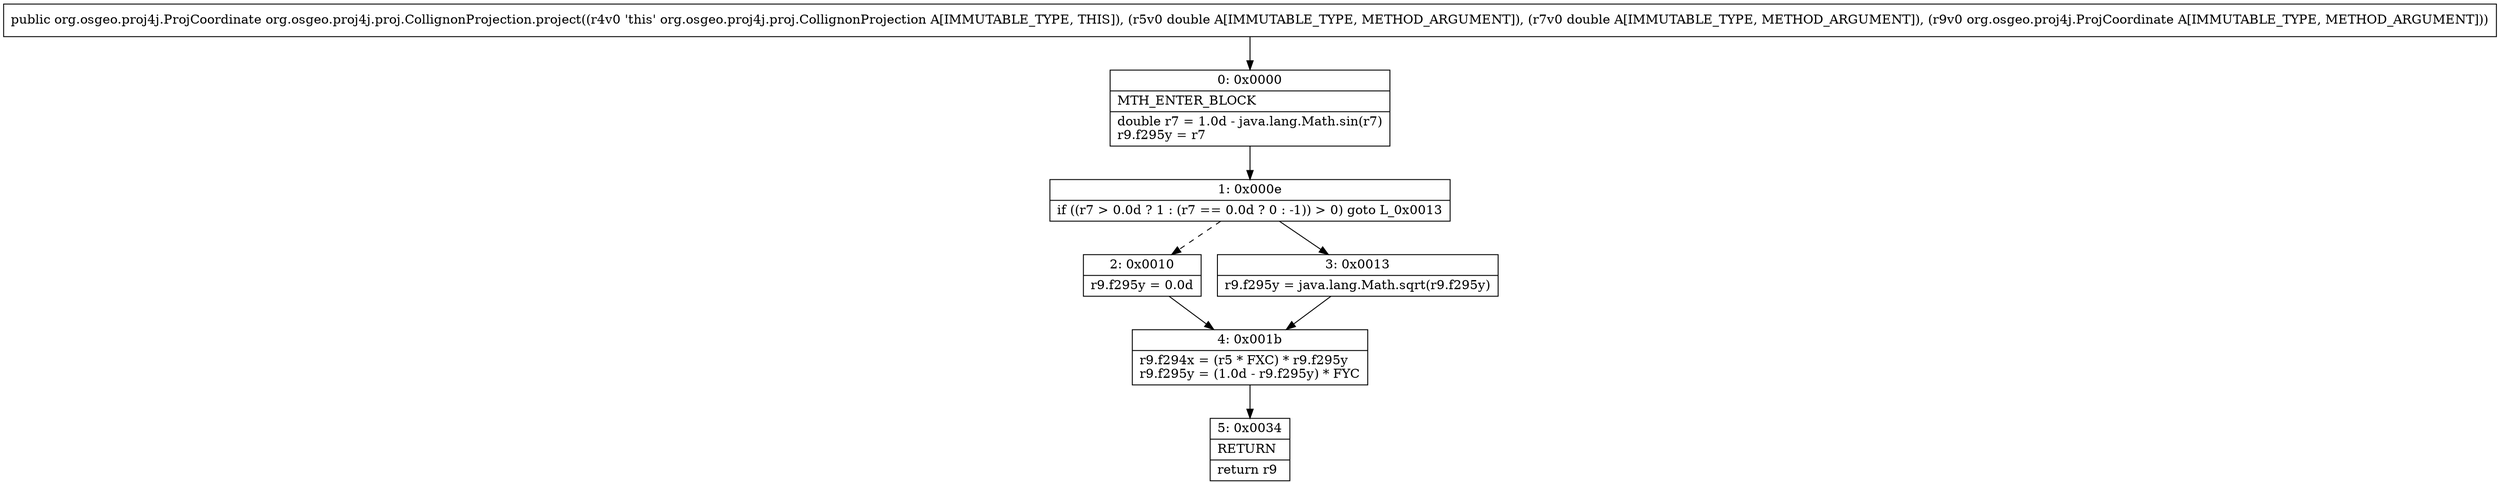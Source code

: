 digraph "CFG fororg.osgeo.proj4j.proj.CollignonProjection.project(DDLorg\/osgeo\/proj4j\/ProjCoordinate;)Lorg\/osgeo\/proj4j\/ProjCoordinate;" {
Node_0 [shape=record,label="{0\:\ 0x0000|MTH_ENTER_BLOCK\l|double r7 = 1.0d \- java.lang.Math.sin(r7)\lr9.f295y = r7\l}"];
Node_1 [shape=record,label="{1\:\ 0x000e|if ((r7 \> 0.0d ? 1 : (r7 == 0.0d ? 0 : \-1)) \> 0) goto L_0x0013\l}"];
Node_2 [shape=record,label="{2\:\ 0x0010|r9.f295y = 0.0d\l}"];
Node_3 [shape=record,label="{3\:\ 0x0013|r9.f295y = java.lang.Math.sqrt(r9.f295y)\l}"];
Node_4 [shape=record,label="{4\:\ 0x001b|r9.f294x = (r5 * FXC) * r9.f295y\lr9.f295y = (1.0d \- r9.f295y) * FYC\l}"];
Node_5 [shape=record,label="{5\:\ 0x0034|RETURN\l|return r9\l}"];
MethodNode[shape=record,label="{public org.osgeo.proj4j.ProjCoordinate org.osgeo.proj4j.proj.CollignonProjection.project((r4v0 'this' org.osgeo.proj4j.proj.CollignonProjection A[IMMUTABLE_TYPE, THIS]), (r5v0 double A[IMMUTABLE_TYPE, METHOD_ARGUMENT]), (r7v0 double A[IMMUTABLE_TYPE, METHOD_ARGUMENT]), (r9v0 org.osgeo.proj4j.ProjCoordinate A[IMMUTABLE_TYPE, METHOD_ARGUMENT])) }"];
MethodNode -> Node_0;
Node_0 -> Node_1;
Node_1 -> Node_2[style=dashed];
Node_1 -> Node_3;
Node_2 -> Node_4;
Node_3 -> Node_4;
Node_4 -> Node_5;
}

